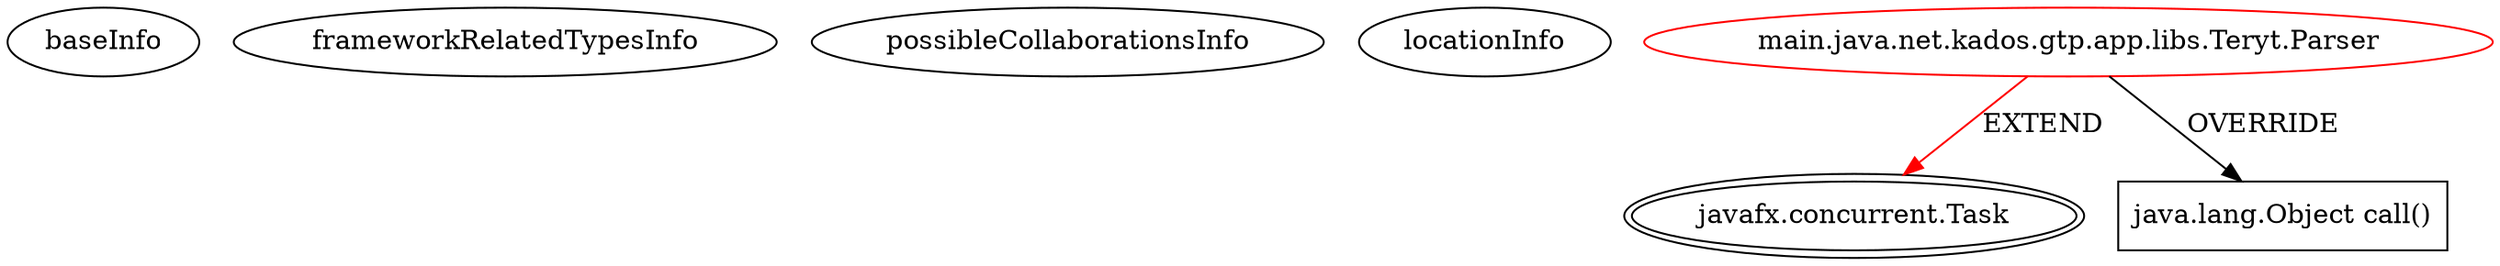 digraph {
baseInfo[graphId=384,category="extension_graph",isAnonymous=false,possibleRelation=false]
frameworkRelatedTypesInfo[0="javafx.concurrent.Task"]
possibleCollaborationsInfo[]
locationInfo[projectName="Digital87-GUS-Teryt-Parser",filePath="/Digital87-GUS-Teryt-Parser/GUS-Teryt-Parser-master/src/main/java/net/kados/gtp/app/libs/Teryt/Parser.java",contextSignature="Parser",graphId="384"]
0[label="main.java.net.kados.gtp.app.libs.Teryt.Parser",vertexType="ROOT_CLIENT_CLASS_DECLARATION",isFrameworkType=false,color=red]
1[label="javafx.concurrent.Task",vertexType="FRAMEWORK_CLASS_TYPE",isFrameworkType=true,peripheries=2]
2[label="java.lang.Object call()",vertexType="OVERRIDING_METHOD_DECLARATION",isFrameworkType=false,shape=box]
0->1[label="EXTEND",color=red]
0->2[label="OVERRIDE"]
}
